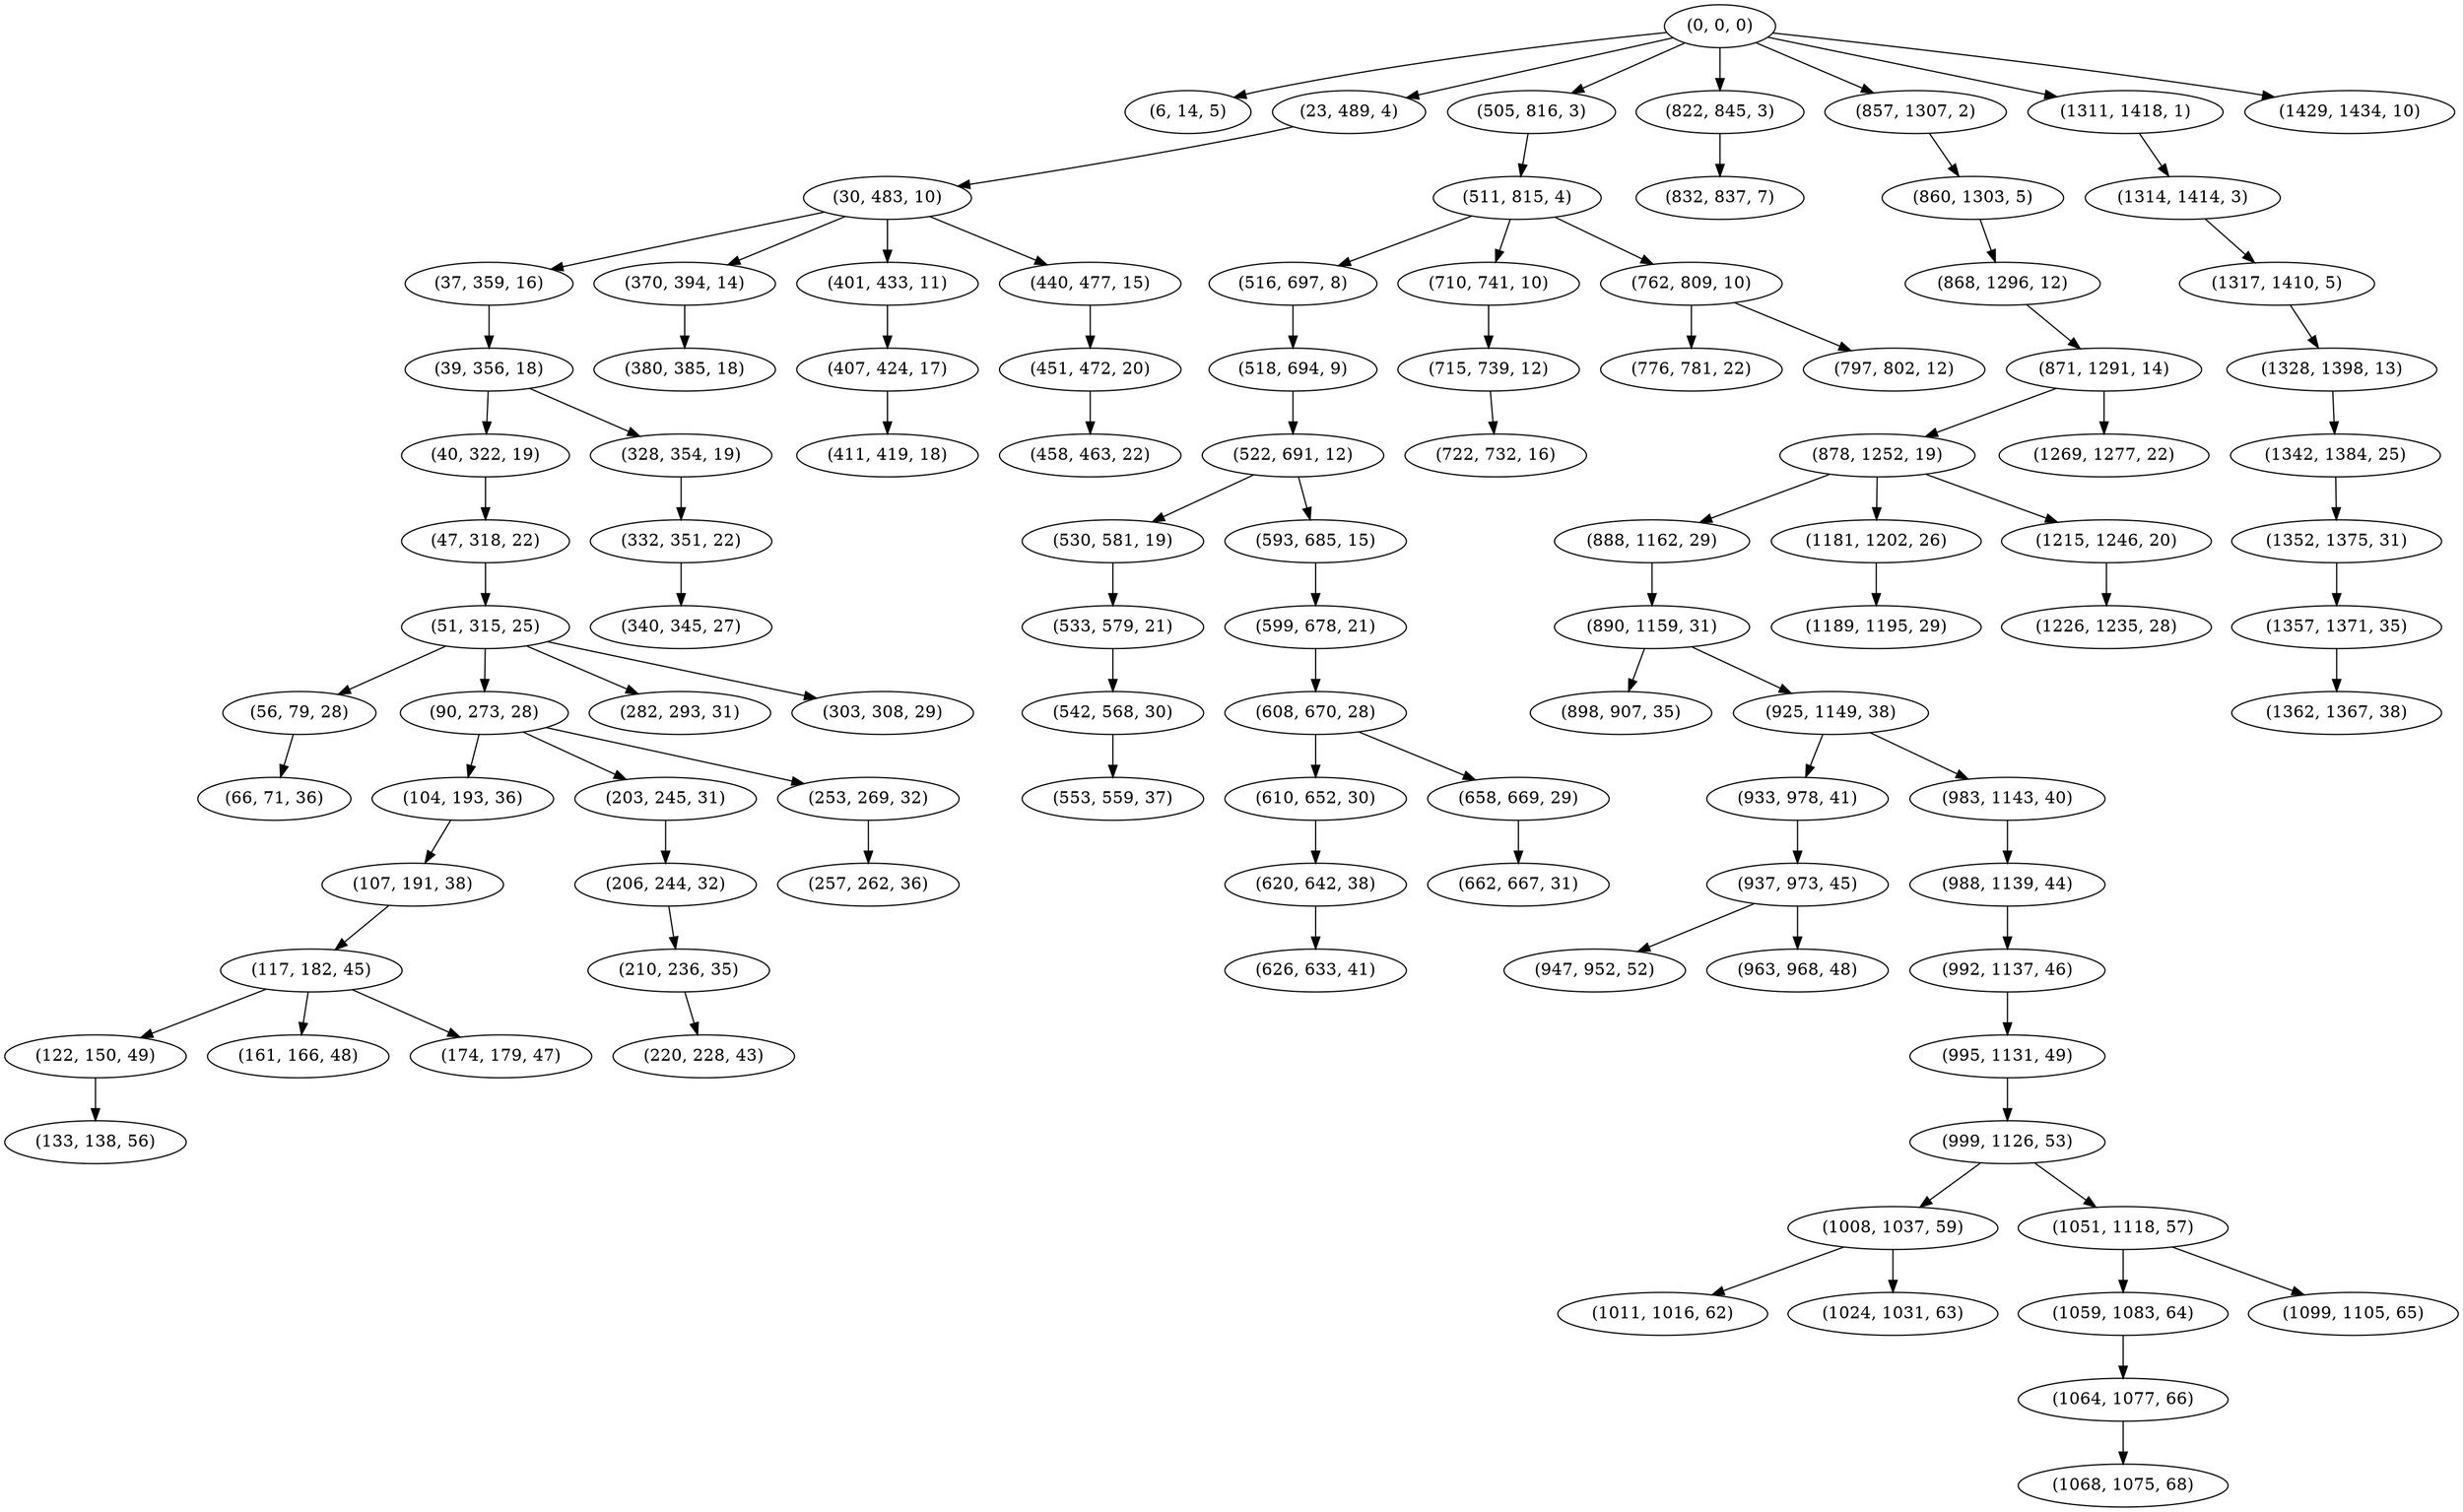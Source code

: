 digraph tree {
    "(0, 0, 0)";
    "(6, 14, 5)";
    "(23, 489, 4)";
    "(30, 483, 10)";
    "(37, 359, 16)";
    "(39, 356, 18)";
    "(40, 322, 19)";
    "(47, 318, 22)";
    "(51, 315, 25)";
    "(56, 79, 28)";
    "(66, 71, 36)";
    "(90, 273, 28)";
    "(104, 193, 36)";
    "(107, 191, 38)";
    "(117, 182, 45)";
    "(122, 150, 49)";
    "(133, 138, 56)";
    "(161, 166, 48)";
    "(174, 179, 47)";
    "(203, 245, 31)";
    "(206, 244, 32)";
    "(210, 236, 35)";
    "(220, 228, 43)";
    "(253, 269, 32)";
    "(257, 262, 36)";
    "(282, 293, 31)";
    "(303, 308, 29)";
    "(328, 354, 19)";
    "(332, 351, 22)";
    "(340, 345, 27)";
    "(370, 394, 14)";
    "(380, 385, 18)";
    "(401, 433, 11)";
    "(407, 424, 17)";
    "(411, 419, 18)";
    "(440, 477, 15)";
    "(451, 472, 20)";
    "(458, 463, 22)";
    "(505, 816, 3)";
    "(511, 815, 4)";
    "(516, 697, 8)";
    "(518, 694, 9)";
    "(522, 691, 12)";
    "(530, 581, 19)";
    "(533, 579, 21)";
    "(542, 568, 30)";
    "(553, 559, 37)";
    "(593, 685, 15)";
    "(599, 678, 21)";
    "(608, 670, 28)";
    "(610, 652, 30)";
    "(620, 642, 38)";
    "(626, 633, 41)";
    "(658, 669, 29)";
    "(662, 667, 31)";
    "(710, 741, 10)";
    "(715, 739, 12)";
    "(722, 732, 16)";
    "(762, 809, 10)";
    "(776, 781, 22)";
    "(797, 802, 12)";
    "(822, 845, 3)";
    "(832, 837, 7)";
    "(857, 1307, 2)";
    "(860, 1303, 5)";
    "(868, 1296, 12)";
    "(871, 1291, 14)";
    "(878, 1252, 19)";
    "(888, 1162, 29)";
    "(890, 1159, 31)";
    "(898, 907, 35)";
    "(925, 1149, 38)";
    "(933, 978, 41)";
    "(937, 973, 45)";
    "(947, 952, 52)";
    "(963, 968, 48)";
    "(983, 1143, 40)";
    "(988, 1139, 44)";
    "(992, 1137, 46)";
    "(995, 1131, 49)";
    "(999, 1126, 53)";
    "(1008, 1037, 59)";
    "(1011, 1016, 62)";
    "(1024, 1031, 63)";
    "(1051, 1118, 57)";
    "(1059, 1083, 64)";
    "(1064, 1077, 66)";
    "(1068, 1075, 68)";
    "(1099, 1105, 65)";
    "(1181, 1202, 26)";
    "(1189, 1195, 29)";
    "(1215, 1246, 20)";
    "(1226, 1235, 28)";
    "(1269, 1277, 22)";
    "(1311, 1418, 1)";
    "(1314, 1414, 3)";
    "(1317, 1410, 5)";
    "(1328, 1398, 13)";
    "(1342, 1384, 25)";
    "(1352, 1375, 31)";
    "(1357, 1371, 35)";
    "(1362, 1367, 38)";
    "(1429, 1434, 10)";
    "(0, 0, 0)" -> "(6, 14, 5)";
    "(0, 0, 0)" -> "(23, 489, 4)";
    "(0, 0, 0)" -> "(505, 816, 3)";
    "(0, 0, 0)" -> "(822, 845, 3)";
    "(0, 0, 0)" -> "(857, 1307, 2)";
    "(0, 0, 0)" -> "(1311, 1418, 1)";
    "(0, 0, 0)" -> "(1429, 1434, 10)";
    "(23, 489, 4)" -> "(30, 483, 10)";
    "(30, 483, 10)" -> "(37, 359, 16)";
    "(30, 483, 10)" -> "(370, 394, 14)";
    "(30, 483, 10)" -> "(401, 433, 11)";
    "(30, 483, 10)" -> "(440, 477, 15)";
    "(37, 359, 16)" -> "(39, 356, 18)";
    "(39, 356, 18)" -> "(40, 322, 19)";
    "(39, 356, 18)" -> "(328, 354, 19)";
    "(40, 322, 19)" -> "(47, 318, 22)";
    "(47, 318, 22)" -> "(51, 315, 25)";
    "(51, 315, 25)" -> "(56, 79, 28)";
    "(51, 315, 25)" -> "(90, 273, 28)";
    "(51, 315, 25)" -> "(282, 293, 31)";
    "(51, 315, 25)" -> "(303, 308, 29)";
    "(56, 79, 28)" -> "(66, 71, 36)";
    "(90, 273, 28)" -> "(104, 193, 36)";
    "(90, 273, 28)" -> "(203, 245, 31)";
    "(90, 273, 28)" -> "(253, 269, 32)";
    "(104, 193, 36)" -> "(107, 191, 38)";
    "(107, 191, 38)" -> "(117, 182, 45)";
    "(117, 182, 45)" -> "(122, 150, 49)";
    "(117, 182, 45)" -> "(161, 166, 48)";
    "(117, 182, 45)" -> "(174, 179, 47)";
    "(122, 150, 49)" -> "(133, 138, 56)";
    "(203, 245, 31)" -> "(206, 244, 32)";
    "(206, 244, 32)" -> "(210, 236, 35)";
    "(210, 236, 35)" -> "(220, 228, 43)";
    "(253, 269, 32)" -> "(257, 262, 36)";
    "(328, 354, 19)" -> "(332, 351, 22)";
    "(332, 351, 22)" -> "(340, 345, 27)";
    "(370, 394, 14)" -> "(380, 385, 18)";
    "(401, 433, 11)" -> "(407, 424, 17)";
    "(407, 424, 17)" -> "(411, 419, 18)";
    "(440, 477, 15)" -> "(451, 472, 20)";
    "(451, 472, 20)" -> "(458, 463, 22)";
    "(505, 816, 3)" -> "(511, 815, 4)";
    "(511, 815, 4)" -> "(516, 697, 8)";
    "(511, 815, 4)" -> "(710, 741, 10)";
    "(511, 815, 4)" -> "(762, 809, 10)";
    "(516, 697, 8)" -> "(518, 694, 9)";
    "(518, 694, 9)" -> "(522, 691, 12)";
    "(522, 691, 12)" -> "(530, 581, 19)";
    "(522, 691, 12)" -> "(593, 685, 15)";
    "(530, 581, 19)" -> "(533, 579, 21)";
    "(533, 579, 21)" -> "(542, 568, 30)";
    "(542, 568, 30)" -> "(553, 559, 37)";
    "(593, 685, 15)" -> "(599, 678, 21)";
    "(599, 678, 21)" -> "(608, 670, 28)";
    "(608, 670, 28)" -> "(610, 652, 30)";
    "(608, 670, 28)" -> "(658, 669, 29)";
    "(610, 652, 30)" -> "(620, 642, 38)";
    "(620, 642, 38)" -> "(626, 633, 41)";
    "(658, 669, 29)" -> "(662, 667, 31)";
    "(710, 741, 10)" -> "(715, 739, 12)";
    "(715, 739, 12)" -> "(722, 732, 16)";
    "(762, 809, 10)" -> "(776, 781, 22)";
    "(762, 809, 10)" -> "(797, 802, 12)";
    "(822, 845, 3)" -> "(832, 837, 7)";
    "(857, 1307, 2)" -> "(860, 1303, 5)";
    "(860, 1303, 5)" -> "(868, 1296, 12)";
    "(868, 1296, 12)" -> "(871, 1291, 14)";
    "(871, 1291, 14)" -> "(878, 1252, 19)";
    "(871, 1291, 14)" -> "(1269, 1277, 22)";
    "(878, 1252, 19)" -> "(888, 1162, 29)";
    "(878, 1252, 19)" -> "(1181, 1202, 26)";
    "(878, 1252, 19)" -> "(1215, 1246, 20)";
    "(888, 1162, 29)" -> "(890, 1159, 31)";
    "(890, 1159, 31)" -> "(898, 907, 35)";
    "(890, 1159, 31)" -> "(925, 1149, 38)";
    "(925, 1149, 38)" -> "(933, 978, 41)";
    "(925, 1149, 38)" -> "(983, 1143, 40)";
    "(933, 978, 41)" -> "(937, 973, 45)";
    "(937, 973, 45)" -> "(947, 952, 52)";
    "(937, 973, 45)" -> "(963, 968, 48)";
    "(983, 1143, 40)" -> "(988, 1139, 44)";
    "(988, 1139, 44)" -> "(992, 1137, 46)";
    "(992, 1137, 46)" -> "(995, 1131, 49)";
    "(995, 1131, 49)" -> "(999, 1126, 53)";
    "(999, 1126, 53)" -> "(1008, 1037, 59)";
    "(999, 1126, 53)" -> "(1051, 1118, 57)";
    "(1008, 1037, 59)" -> "(1011, 1016, 62)";
    "(1008, 1037, 59)" -> "(1024, 1031, 63)";
    "(1051, 1118, 57)" -> "(1059, 1083, 64)";
    "(1051, 1118, 57)" -> "(1099, 1105, 65)";
    "(1059, 1083, 64)" -> "(1064, 1077, 66)";
    "(1064, 1077, 66)" -> "(1068, 1075, 68)";
    "(1181, 1202, 26)" -> "(1189, 1195, 29)";
    "(1215, 1246, 20)" -> "(1226, 1235, 28)";
    "(1311, 1418, 1)" -> "(1314, 1414, 3)";
    "(1314, 1414, 3)" -> "(1317, 1410, 5)";
    "(1317, 1410, 5)" -> "(1328, 1398, 13)";
    "(1328, 1398, 13)" -> "(1342, 1384, 25)";
    "(1342, 1384, 25)" -> "(1352, 1375, 31)";
    "(1352, 1375, 31)" -> "(1357, 1371, 35)";
    "(1357, 1371, 35)" -> "(1362, 1367, 38)";
}
